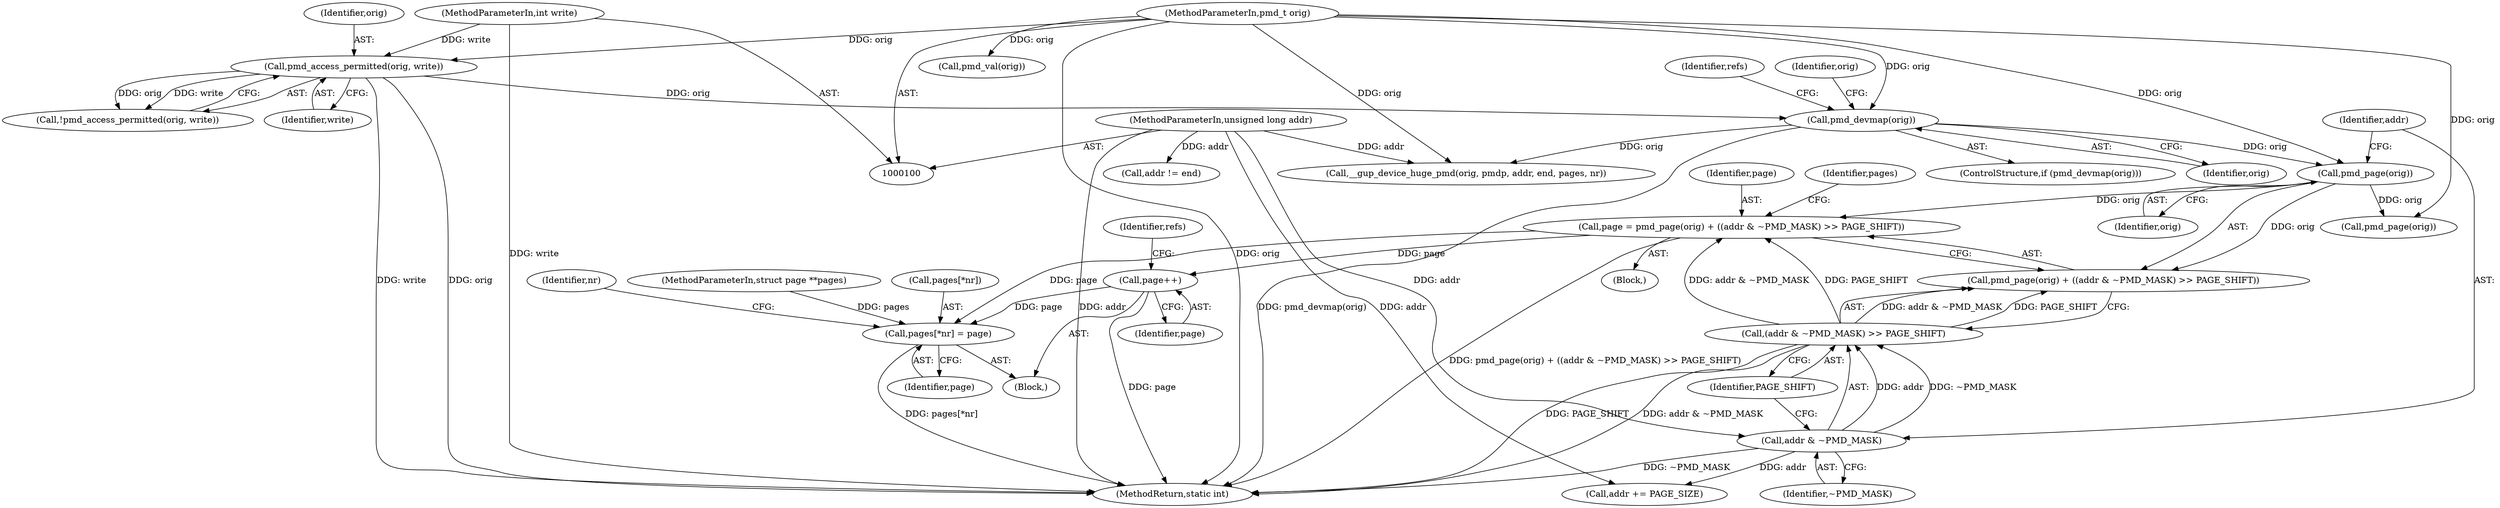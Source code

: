 digraph "0_linux_6b3a707736301c2128ca85ce85fb13f60b5e350a_8@pointer" {
"1000133" [label="(Call,page = pmd_page(orig) + ((addr & ~PMD_MASK) >> PAGE_SHIFT))"];
"1000136" [label="(Call,pmd_page(orig))"];
"1000120" [label="(Call,pmd_devmap(orig))"];
"1000114" [label="(Call,pmd_access_permitted(orig, write))"];
"1000101" [label="(MethodParameterIn,pmd_t orig)"];
"1000105" [label="(MethodParameterIn,int write)"];
"1000138" [label="(Call,(addr & ~PMD_MASK) >> PAGE_SHIFT)"];
"1000139" [label="(Call,addr & ~PMD_MASK)"];
"1000103" [label="(MethodParameterIn,unsigned long addr)"];
"1000145" [label="(Call,pages[*nr] = page)"];
"1000154" [label="(Call,page++)"];
"1000121" [label="(Identifier,orig)"];
"1000138" [label="(Call,(addr & ~PMD_MASK) >> PAGE_SHIFT)"];
"1000206" [label="(MethodReturn,static int)"];
"1000153" [label="(Identifier,nr)"];
"1000185" [label="(Call,pmd_val(orig))"];
"1000157" [label="(Identifier,refs)"];
"1000124" [label="(Identifier,orig)"];
"1000147" [label="(Identifier,pages)"];
"1000114" [label="(Call,pmd_access_permitted(orig, write))"];
"1000113" [label="(Call,!pmd_access_permitted(orig, write))"];
"1000145" [label="(Call,pages[*nr] = page)"];
"1000106" [label="(MethodParameterIn,struct page **pages)"];
"1000105" [label="(MethodParameterIn,int write)"];
"1000168" [label="(Call,pmd_page(orig))"];
"1000140" [label="(Identifier,addr)"];
"1000115" [label="(Identifier,orig)"];
"1000103" [label="(MethodParameterIn,unsigned long addr)"];
"1000162" [label="(Call,addr != end)"];
"1000146" [label="(Call,pages[*nr])"];
"1000116" [label="(Identifier,write)"];
"1000131" [label="(Identifier,refs)"];
"1000101" [label="(MethodParameterIn,pmd_t orig)"];
"1000137" [label="(Identifier,orig)"];
"1000135" [label="(Call,pmd_page(orig) + ((addr & ~PMD_MASK) >> PAGE_SHIFT))"];
"1000150" [label="(Identifier,page)"];
"1000133" [label="(Call,page = pmd_page(orig) + ((addr & ~PMD_MASK) >> PAGE_SHIFT))"];
"1000136" [label="(Call,pmd_page(orig))"];
"1000119" [label="(ControlStructure,if (pmd_devmap(orig)))"];
"1000144" [label="(Block,)"];
"1000120" [label="(Call,pmd_devmap(orig))"];
"1000142" [label="(Identifier,PAGE_SHIFT)"];
"1000139" [label="(Call,addr & ~PMD_MASK)"];
"1000159" [label="(Call,addr += PAGE_SIZE)"];
"1000154" [label="(Call,page++)"];
"1000155" [label="(Identifier,page)"];
"1000108" [label="(Block,)"];
"1000123" [label="(Call,__gup_device_huge_pmd(orig, pmdp, addr, end, pages, nr))"];
"1000141" [label="(Identifier,~PMD_MASK)"];
"1000134" [label="(Identifier,page)"];
"1000133" -> "1000108"  [label="AST: "];
"1000133" -> "1000135"  [label="CFG: "];
"1000134" -> "1000133"  [label="AST: "];
"1000135" -> "1000133"  [label="AST: "];
"1000147" -> "1000133"  [label="CFG: "];
"1000133" -> "1000206"  [label="DDG: pmd_page(orig) + ((addr & ~PMD_MASK) >> PAGE_SHIFT)"];
"1000136" -> "1000133"  [label="DDG: orig"];
"1000138" -> "1000133"  [label="DDG: addr & ~PMD_MASK"];
"1000138" -> "1000133"  [label="DDG: PAGE_SHIFT"];
"1000133" -> "1000145"  [label="DDG: page"];
"1000133" -> "1000154"  [label="DDG: page"];
"1000136" -> "1000135"  [label="AST: "];
"1000136" -> "1000137"  [label="CFG: "];
"1000137" -> "1000136"  [label="AST: "];
"1000140" -> "1000136"  [label="CFG: "];
"1000136" -> "1000135"  [label="DDG: orig"];
"1000120" -> "1000136"  [label="DDG: orig"];
"1000101" -> "1000136"  [label="DDG: orig"];
"1000136" -> "1000168"  [label="DDG: orig"];
"1000120" -> "1000119"  [label="AST: "];
"1000120" -> "1000121"  [label="CFG: "];
"1000121" -> "1000120"  [label="AST: "];
"1000124" -> "1000120"  [label="CFG: "];
"1000131" -> "1000120"  [label="CFG: "];
"1000120" -> "1000206"  [label="DDG: pmd_devmap(orig)"];
"1000114" -> "1000120"  [label="DDG: orig"];
"1000101" -> "1000120"  [label="DDG: orig"];
"1000120" -> "1000123"  [label="DDG: orig"];
"1000114" -> "1000113"  [label="AST: "];
"1000114" -> "1000116"  [label="CFG: "];
"1000115" -> "1000114"  [label="AST: "];
"1000116" -> "1000114"  [label="AST: "];
"1000113" -> "1000114"  [label="CFG: "];
"1000114" -> "1000206"  [label="DDG: orig"];
"1000114" -> "1000206"  [label="DDG: write"];
"1000114" -> "1000113"  [label="DDG: orig"];
"1000114" -> "1000113"  [label="DDG: write"];
"1000101" -> "1000114"  [label="DDG: orig"];
"1000105" -> "1000114"  [label="DDG: write"];
"1000101" -> "1000100"  [label="AST: "];
"1000101" -> "1000206"  [label="DDG: orig"];
"1000101" -> "1000123"  [label="DDG: orig"];
"1000101" -> "1000168"  [label="DDG: orig"];
"1000101" -> "1000185"  [label="DDG: orig"];
"1000105" -> "1000100"  [label="AST: "];
"1000105" -> "1000206"  [label="DDG: write"];
"1000138" -> "1000135"  [label="AST: "];
"1000138" -> "1000142"  [label="CFG: "];
"1000139" -> "1000138"  [label="AST: "];
"1000142" -> "1000138"  [label="AST: "];
"1000135" -> "1000138"  [label="CFG: "];
"1000138" -> "1000206"  [label="DDG: PAGE_SHIFT"];
"1000138" -> "1000206"  [label="DDG: addr & ~PMD_MASK"];
"1000138" -> "1000135"  [label="DDG: addr & ~PMD_MASK"];
"1000138" -> "1000135"  [label="DDG: PAGE_SHIFT"];
"1000139" -> "1000138"  [label="DDG: addr"];
"1000139" -> "1000138"  [label="DDG: ~PMD_MASK"];
"1000139" -> "1000141"  [label="CFG: "];
"1000140" -> "1000139"  [label="AST: "];
"1000141" -> "1000139"  [label="AST: "];
"1000142" -> "1000139"  [label="CFG: "];
"1000139" -> "1000206"  [label="DDG: ~PMD_MASK"];
"1000103" -> "1000139"  [label="DDG: addr"];
"1000139" -> "1000159"  [label="DDG: addr"];
"1000103" -> "1000100"  [label="AST: "];
"1000103" -> "1000206"  [label="DDG: addr"];
"1000103" -> "1000123"  [label="DDG: addr"];
"1000103" -> "1000159"  [label="DDG: addr"];
"1000103" -> "1000162"  [label="DDG: addr"];
"1000145" -> "1000144"  [label="AST: "];
"1000145" -> "1000150"  [label="CFG: "];
"1000146" -> "1000145"  [label="AST: "];
"1000150" -> "1000145"  [label="AST: "];
"1000153" -> "1000145"  [label="CFG: "];
"1000145" -> "1000206"  [label="DDG: pages[*nr]"];
"1000154" -> "1000145"  [label="DDG: page"];
"1000106" -> "1000145"  [label="DDG: pages"];
"1000154" -> "1000144"  [label="AST: "];
"1000154" -> "1000155"  [label="CFG: "];
"1000155" -> "1000154"  [label="AST: "];
"1000157" -> "1000154"  [label="CFG: "];
"1000154" -> "1000206"  [label="DDG: page"];
}
